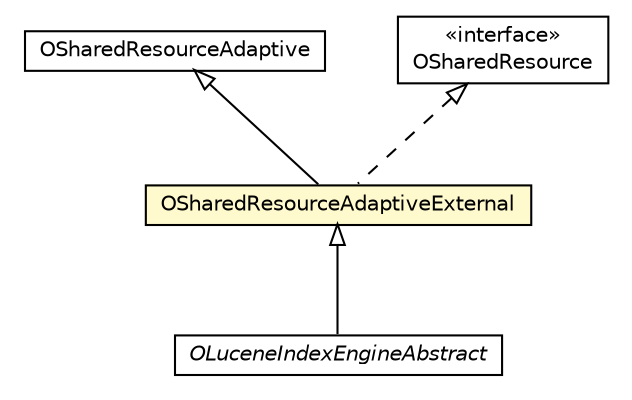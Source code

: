 #!/usr/local/bin/dot
#
# Class diagram 
# Generated by UMLGraph version R5_6-24-gf6e263 (http://www.umlgraph.org/)
#

digraph G {
	edge [fontname="Helvetica",fontsize=10,labelfontname="Helvetica",labelfontsize=10];
	node [fontname="Helvetica",fontsize=10,shape=plaintext];
	nodesep=0.25;
	ranksep=0.5;
	// com.orientechnologies.common.concur.resource.OSharedResourceAdaptiveExternal
	c6800560 [label=<<table title="com.orientechnologies.common.concur.resource.OSharedResourceAdaptiveExternal" border="0" cellborder="1" cellspacing="0" cellpadding="2" port="p" bgcolor="lemonChiffon" href="./OSharedResourceAdaptiveExternal.html">
		<tr><td><table border="0" cellspacing="0" cellpadding="1">
<tr><td align="center" balign="center"> OSharedResourceAdaptiveExternal </td></tr>
		</table></td></tr>
		</table>>, URL="./OSharedResourceAdaptiveExternal.html", fontname="Helvetica", fontcolor="black", fontsize=10.0];
	// com.orientechnologies.common.concur.resource.OSharedResourceAdaptive
	c6800566 [label=<<table title="com.orientechnologies.common.concur.resource.OSharedResourceAdaptive" border="0" cellborder="1" cellspacing="0" cellpadding="2" port="p" href="./OSharedResourceAdaptive.html">
		<tr><td><table border="0" cellspacing="0" cellpadding="1">
<tr><td align="center" balign="center"> OSharedResourceAdaptive </td></tr>
		</table></td></tr>
		</table>>, URL="./OSharedResourceAdaptive.html", fontname="Helvetica", fontcolor="black", fontsize=10.0];
	// com.orientechnologies.common.concur.resource.OSharedResource
	c6800567 [label=<<table title="com.orientechnologies.common.concur.resource.OSharedResource" border="0" cellborder="1" cellspacing="0" cellpadding="2" port="p" href="./OSharedResource.html">
		<tr><td><table border="0" cellspacing="0" cellpadding="1">
<tr><td align="center" balign="center"> &#171;interface&#187; </td></tr>
<tr><td align="center" balign="center"> OSharedResource </td></tr>
		</table></td></tr>
		</table>>, URL="./OSharedResource.html", fontname="Helvetica", fontcolor="black", fontsize=10.0];
	// com.orientechnologies.lucene.engine.OLuceneIndexEngineAbstract
	c6803107 [label=<<table title="com.orientechnologies.lucene.engine.OLuceneIndexEngineAbstract" border="0" cellborder="1" cellspacing="0" cellpadding="2" port="p" href="../../../lucene/engine/OLuceneIndexEngineAbstract.html">
		<tr><td><table border="0" cellspacing="0" cellpadding="1">
<tr><td align="center" balign="center"><font face="Helvetica-Oblique"> OLuceneIndexEngineAbstract </font></td></tr>
		</table></td></tr>
		</table>>, URL="../../../lucene/engine/OLuceneIndexEngineAbstract.html", fontname="Helvetica", fontcolor="black", fontsize=10.0];
	//com.orientechnologies.common.concur.resource.OSharedResourceAdaptiveExternal extends com.orientechnologies.common.concur.resource.OSharedResourceAdaptive
	c6800566:p -> c6800560:p [dir=back,arrowtail=empty];
	//com.orientechnologies.common.concur.resource.OSharedResourceAdaptiveExternal implements com.orientechnologies.common.concur.resource.OSharedResource
	c6800567:p -> c6800560:p [dir=back,arrowtail=empty,style=dashed];
	//com.orientechnologies.lucene.engine.OLuceneIndexEngineAbstract extends com.orientechnologies.common.concur.resource.OSharedResourceAdaptiveExternal
	c6800560:p -> c6803107:p [dir=back,arrowtail=empty];
}

